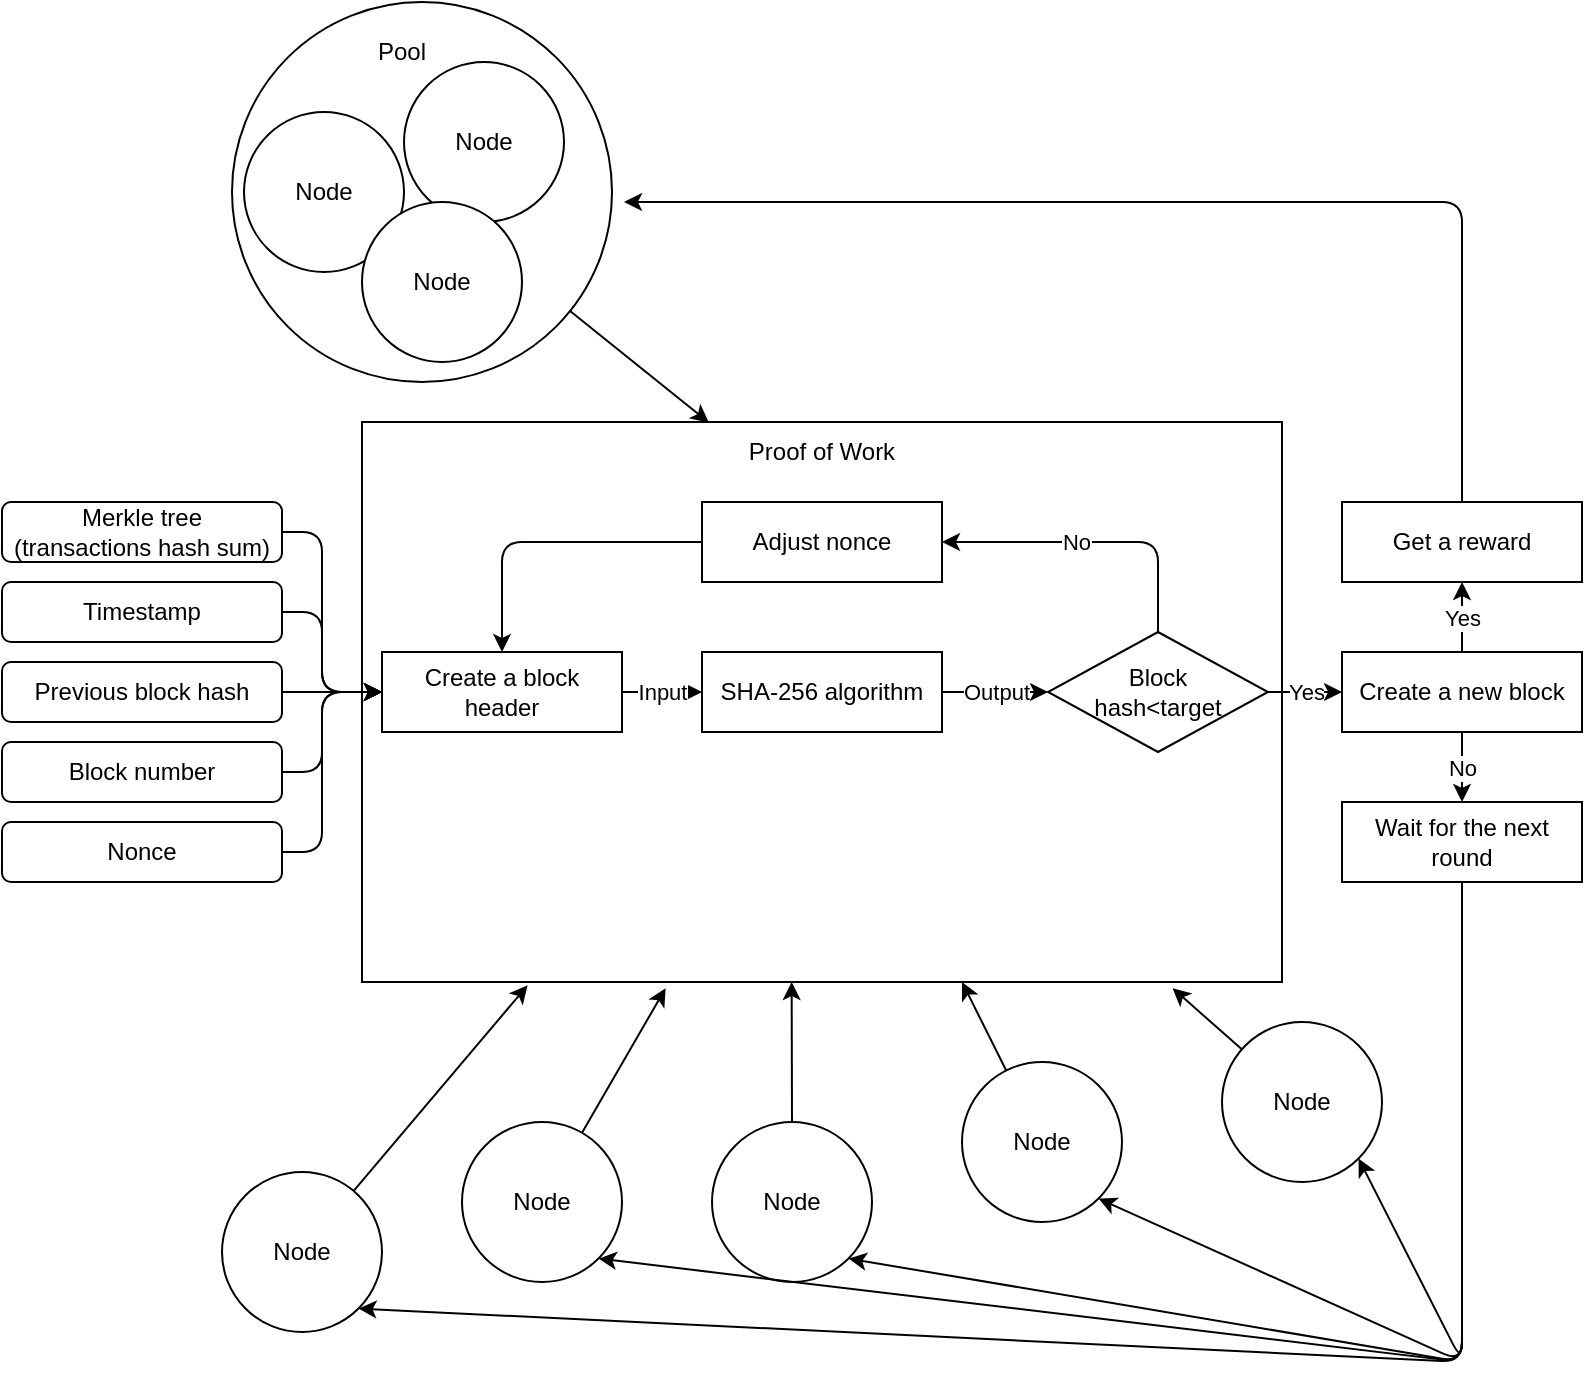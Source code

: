 <mxfile>
    <diagram id="cqPm8mxRTvjlse1UrLjB" name="Page-1">
        <mxGraphModel dx="1767" dy="615" grid="1" gridSize="10" guides="1" tooltips="1" connect="1" arrows="1" fold="1" page="1" pageScale="1" pageWidth="827" pageHeight="1169" math="0" shadow="0">
            <root>
                <mxCell id="0"/>
                <mxCell id="1" parent="0"/>
                <mxCell id="24" value="" style="rounded=0;whiteSpace=wrap;html=1;" vertex="1" parent="1">
                    <mxGeometry x="199" y="210" width="460" height="280" as="geometry"/>
                </mxCell>
                <mxCell id="19" style="edgeStyle=none;html=1;exitX=1;exitY=0.5;exitDx=0;exitDy=0;" edge="1" parent="1" source="2">
                    <mxGeometry relative="1" as="geometry">
                        <mxPoint x="209" y="345" as="targetPoint"/>
                        <mxPoint x="159" y="260" as="sourcePoint"/>
                        <Array as="points">
                            <mxPoint x="179" y="265"/>
                            <mxPoint x="179" y="345"/>
                        </Array>
                    </mxGeometry>
                </mxCell>
                <mxCell id="2" value="Merkle tree &lt;br&gt;(transactions hash sum)" style="rounded=1;whiteSpace=wrap;html=1;" vertex="1" parent="1">
                    <mxGeometry x="19" y="250" width="140" height="30" as="geometry"/>
                </mxCell>
                <mxCell id="20" style="edgeStyle=none;html=1;entryX=0;entryY=0.5;entryDx=0;entryDy=0;" edge="1" parent="1" source="4" target="8">
                    <mxGeometry relative="1" as="geometry">
                        <Array as="points">
                            <mxPoint x="179" y="305"/>
                            <mxPoint x="179" y="345"/>
                        </Array>
                    </mxGeometry>
                </mxCell>
                <mxCell id="4" value="Timestamp" style="rounded=1;whiteSpace=wrap;html=1;" vertex="1" parent="1">
                    <mxGeometry x="19" y="290" width="140" height="30" as="geometry"/>
                </mxCell>
                <mxCell id="18" style="edgeStyle=none;html=1;entryX=0;entryY=0.5;entryDx=0;entryDy=0;" edge="1" parent="1" source="5" target="8">
                    <mxGeometry relative="1" as="geometry"/>
                </mxCell>
                <mxCell id="5" value="Previous block hash" style="rounded=1;whiteSpace=wrap;html=1;" vertex="1" parent="1">
                    <mxGeometry x="19" y="330" width="140" height="30" as="geometry"/>
                </mxCell>
                <mxCell id="21" style="edgeStyle=none;html=1;exitX=1;exitY=0.5;exitDx=0;exitDy=0;" edge="1" parent="1" source="6">
                    <mxGeometry relative="1" as="geometry">
                        <mxPoint x="209" y="345" as="targetPoint"/>
                        <mxPoint x="146.143" y="365" as="sourcePoint"/>
                        <Array as="points">
                            <mxPoint x="179" y="385"/>
                            <mxPoint x="179" y="345"/>
                        </Array>
                    </mxGeometry>
                </mxCell>
                <mxCell id="6" value="Block number" style="rounded=1;whiteSpace=wrap;html=1;" vertex="1" parent="1">
                    <mxGeometry x="19" y="370" width="140" height="30" as="geometry"/>
                </mxCell>
                <mxCell id="22" style="edgeStyle=none;html=1;entryX=0;entryY=0.5;entryDx=0;entryDy=0;exitX=1;exitY=0.5;exitDx=0;exitDy=0;" edge="1" parent="1" source="7" target="8">
                    <mxGeometry relative="1" as="geometry">
                        <Array as="points">
                            <mxPoint x="179" y="425"/>
                            <mxPoint x="179" y="345"/>
                        </Array>
                    </mxGeometry>
                </mxCell>
                <mxCell id="7" value="Nonce" style="rounded=1;whiteSpace=wrap;html=1;" vertex="1" parent="1">
                    <mxGeometry x="19" y="410" width="140" height="30" as="geometry"/>
                </mxCell>
                <mxCell id="17" value="Input" style="edgeStyle=none;html=1;entryX=0;entryY=0.5;entryDx=0;entryDy=0;" edge="1" parent="1" source="8" target="9">
                    <mxGeometry relative="1" as="geometry"/>
                </mxCell>
                <mxCell id="8" value="Create a block header" style="rounded=0;whiteSpace=wrap;html=1;" vertex="1" parent="1">
                    <mxGeometry x="209" y="325" width="120" height="40" as="geometry"/>
                </mxCell>
                <mxCell id="14" value="Output" style="edgeStyle=none;html=1;exitX=1;exitY=0.5;exitDx=0;exitDy=0;entryX=0;entryY=0.5;entryDx=0;entryDy=0;" edge="1" parent="1" source="9" target="12">
                    <mxGeometry relative="1" as="geometry"/>
                </mxCell>
                <mxCell id="9" value="SHA-256 algorithm" style="rounded=0;whiteSpace=wrap;html=1;" vertex="1" parent="1">
                    <mxGeometry x="369" y="325" width="120" height="40" as="geometry"/>
                </mxCell>
                <mxCell id="16" style="edgeStyle=none;html=1;entryX=0.5;entryY=0;entryDx=0;entryDy=0;" edge="1" parent="1" source="10" target="8">
                    <mxGeometry relative="1" as="geometry">
                        <Array as="points">
                            <mxPoint x="269" y="270"/>
                        </Array>
                    </mxGeometry>
                </mxCell>
                <mxCell id="10" value="Adjust nonce" style="rounded=0;whiteSpace=wrap;html=1;" vertex="1" parent="1">
                    <mxGeometry x="369" y="250" width="120" height="40" as="geometry"/>
                </mxCell>
                <mxCell id="48" value="Yes" style="edgeStyle=none;html=1;" edge="1" parent="1" source="11" target="46">
                    <mxGeometry relative="1" as="geometry"/>
                </mxCell>
                <mxCell id="49" value="No" style="edgeStyle=none;html=1;exitX=0.5;exitY=1;exitDx=0;exitDy=0;entryX=0.5;entryY=0;entryDx=0;entryDy=0;" edge="1" parent="1" source="11" target="47">
                    <mxGeometry relative="1" as="geometry"/>
                </mxCell>
                <mxCell id="11" value="Create a new block" style="rounded=0;whiteSpace=wrap;html=1;" vertex="1" parent="1">
                    <mxGeometry x="689" y="325" width="120" height="40" as="geometry"/>
                </mxCell>
                <mxCell id="13" value="Yes" style="edgeStyle=none;html=1;" edge="1" parent="1" source="12" target="11">
                    <mxGeometry relative="1" as="geometry"/>
                </mxCell>
                <mxCell id="26" style="edgeStyle=none;html=1;entryX=1;entryY=0.5;entryDx=0;entryDy=0;" edge="1" parent="1" source="12" target="10">
                    <mxGeometry relative="1" as="geometry">
                        <Array as="points">
                            <mxPoint x="597" y="270"/>
                        </Array>
                    </mxGeometry>
                </mxCell>
                <mxCell id="27" value="No" style="edgeLabel;html=1;align=center;verticalAlign=middle;resizable=0;points=[];" vertex="1" connectable="0" parent="26">
                    <mxGeometry x="0.121" relative="1" as="geometry">
                        <mxPoint as="offset"/>
                    </mxGeometry>
                </mxCell>
                <mxCell id="12" value="Block &lt;br&gt;hash&amp;lt;target" style="rhombus;whiteSpace=wrap;html=1;" vertex="1" parent="1">
                    <mxGeometry x="542" y="315" width="110" height="60" as="geometry"/>
                </mxCell>
                <mxCell id="25" value="Proof of Work" style="text;html=1;strokeColor=none;fillColor=none;align=center;verticalAlign=middle;whiteSpace=wrap;rounded=0;" vertex="1" parent="1">
                    <mxGeometry x="379" y="210" width="100" height="30" as="geometry"/>
                </mxCell>
                <mxCell id="43" style="edgeStyle=none;html=1;entryX=0.377;entryY=0.001;entryDx=0;entryDy=0;entryPerimeter=0;" edge="1" parent="1" source="28" target="24">
                    <mxGeometry relative="1" as="geometry"/>
                </mxCell>
                <mxCell id="28" value="" style="ellipse;whiteSpace=wrap;html=1;aspect=fixed;" vertex="1" parent="1">
                    <mxGeometry x="134" width="190" height="190" as="geometry"/>
                </mxCell>
                <mxCell id="38" style="edgeStyle=none;html=1;entryX=0.18;entryY=1.006;entryDx=0;entryDy=0;entryPerimeter=0;" edge="1" parent="1" source="29" target="24">
                    <mxGeometry relative="1" as="geometry"/>
                </mxCell>
                <mxCell id="29" value="Node" style="ellipse;whiteSpace=wrap;html=1;aspect=fixed;" vertex="1" parent="1">
                    <mxGeometry x="129" y="585" width="80" height="80" as="geometry"/>
                </mxCell>
                <mxCell id="40" style="edgeStyle=none;html=1;entryX=0.467;entryY=1;entryDx=0;entryDy=0;entryPerimeter=0;" edge="1" parent="1" source="30" target="24">
                    <mxGeometry relative="1" as="geometry"/>
                </mxCell>
                <mxCell id="30" value="Node" style="ellipse;whiteSpace=wrap;html=1;aspect=fixed;" vertex="1" parent="1">
                    <mxGeometry x="374" y="560" width="80" height="80" as="geometry"/>
                </mxCell>
                <mxCell id="41" style="edgeStyle=none;html=1;" edge="1" parent="1" source="31" target="24">
                    <mxGeometry relative="1" as="geometry"/>
                </mxCell>
                <mxCell id="31" value="Node" style="ellipse;whiteSpace=wrap;html=1;aspect=fixed;" vertex="1" parent="1">
                    <mxGeometry x="499" y="530" width="80" height="80" as="geometry"/>
                </mxCell>
                <mxCell id="42" style="edgeStyle=none;html=1;entryX=0.881;entryY=1.011;entryDx=0;entryDy=0;entryPerimeter=0;" edge="1" parent="1" source="32" target="24">
                    <mxGeometry relative="1" as="geometry"/>
                </mxCell>
                <mxCell id="32" value="Node" style="ellipse;whiteSpace=wrap;html=1;aspect=fixed;" vertex="1" parent="1">
                    <mxGeometry x="629" y="510" width="80" height="80" as="geometry"/>
                </mxCell>
                <mxCell id="39" style="edgeStyle=none;html=1;entryX=0.33;entryY=1.011;entryDx=0;entryDy=0;entryPerimeter=0;" edge="1" parent="1" source="33" target="24">
                    <mxGeometry relative="1" as="geometry"/>
                </mxCell>
                <mxCell id="33" value="Node" style="ellipse;whiteSpace=wrap;html=1;aspect=fixed;" vertex="1" parent="1">
                    <mxGeometry x="249" y="560" width="80" height="80" as="geometry"/>
                </mxCell>
                <mxCell id="34" value="Node" style="ellipse;whiteSpace=wrap;html=1;aspect=fixed;" vertex="1" parent="1">
                    <mxGeometry x="140" y="55" width="80" height="80" as="geometry"/>
                </mxCell>
                <mxCell id="35" value="Node" style="ellipse;whiteSpace=wrap;html=1;aspect=fixed;" vertex="1" parent="1">
                    <mxGeometry x="220" y="30" width="80" height="80" as="geometry"/>
                </mxCell>
                <mxCell id="36" value="Node" style="ellipse;whiteSpace=wrap;html=1;aspect=fixed;" vertex="1" parent="1">
                    <mxGeometry x="199" y="100" width="80" height="80" as="geometry"/>
                </mxCell>
                <mxCell id="37" value="Pool" style="text;html=1;strokeColor=none;fillColor=none;align=center;verticalAlign=middle;whiteSpace=wrap;rounded=0;" vertex="1" parent="1">
                    <mxGeometry x="189" y="10" width="60" height="30" as="geometry"/>
                </mxCell>
                <mxCell id="56" style="edgeStyle=none;html=1;" edge="1" parent="1" source="46">
                    <mxGeometry relative="1" as="geometry">
                        <mxPoint x="330" y="100" as="targetPoint"/>
                        <Array as="points">
                            <mxPoint x="749" y="100"/>
                        </Array>
                    </mxGeometry>
                </mxCell>
                <mxCell id="46" value="Get a reward" style="rounded=0;whiteSpace=wrap;html=1;" vertex="1" parent="1">
                    <mxGeometry x="689" y="250" width="120" height="40" as="geometry"/>
                </mxCell>
                <mxCell id="50" style="edgeStyle=none;html=1;exitX=0.5;exitY=1;exitDx=0;exitDy=0;entryX=1;entryY=1;entryDx=0;entryDy=0;" edge="1" parent="1" source="47" target="32">
                    <mxGeometry relative="1" as="geometry">
                        <mxPoint x="700" y="590" as="targetPoint"/>
                        <Array as="points">
                            <mxPoint x="749" y="680"/>
                        </Array>
                    </mxGeometry>
                </mxCell>
                <mxCell id="52" style="edgeStyle=none;html=1;entryX=1;entryY=1;entryDx=0;entryDy=0;" edge="1" parent="1" source="47" target="31">
                    <mxGeometry relative="1" as="geometry">
                        <Array as="points">
                            <mxPoint x="749" y="680"/>
                        </Array>
                    </mxGeometry>
                </mxCell>
                <mxCell id="53" style="edgeStyle=none;html=1;entryX=1;entryY=1;entryDx=0;entryDy=0;" edge="1" parent="1" source="47" target="30">
                    <mxGeometry relative="1" as="geometry">
                        <Array as="points">
                            <mxPoint x="749" y="680"/>
                        </Array>
                    </mxGeometry>
                </mxCell>
                <mxCell id="54" style="edgeStyle=none;html=1;entryX=1;entryY=1;entryDx=0;entryDy=0;" edge="1" parent="1" source="47" target="33">
                    <mxGeometry relative="1" as="geometry">
                        <Array as="points">
                            <mxPoint x="749" y="680"/>
                        </Array>
                    </mxGeometry>
                </mxCell>
                <mxCell id="55" style="edgeStyle=none;html=1;entryX=1;entryY=1;entryDx=0;entryDy=0;" edge="1" parent="1" source="47" target="29">
                    <mxGeometry relative="1" as="geometry">
                        <Array as="points">
                            <mxPoint x="749" y="680"/>
                        </Array>
                    </mxGeometry>
                </mxCell>
                <mxCell id="47" value="Wait for the next round" style="rounded=0;whiteSpace=wrap;html=1;" vertex="1" parent="1">
                    <mxGeometry x="689" y="400" width="120" height="40" as="geometry"/>
                </mxCell>
            </root>
        </mxGraphModel>
    </diagram>
</mxfile>
